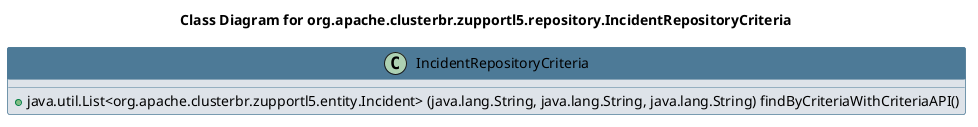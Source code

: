 @startuml 
skinparam class { 
 BackgroundColor #DEE3E9 
 ArrowColor #4D7A97 
 BorderColor #4D7A97 
}
left to right direction 
title Class Diagram for org.apache.clusterbr.zupportl5.repository.IncidentRepositoryCriteria
skinparam titleBackgroundColor White
skinparam classHeaderBackgroundColor #4D7A97 
skinparam stereotypeCBackgroundColor #F8981D 

class IncidentRepositoryCriteria {
 + java.util.List<org.apache.clusterbr.zupportl5.entity.Incident> (java.lang.String, java.lang.String, java.lang.String) findByCriteriaWithCriteriaAPI()
}
@enduml